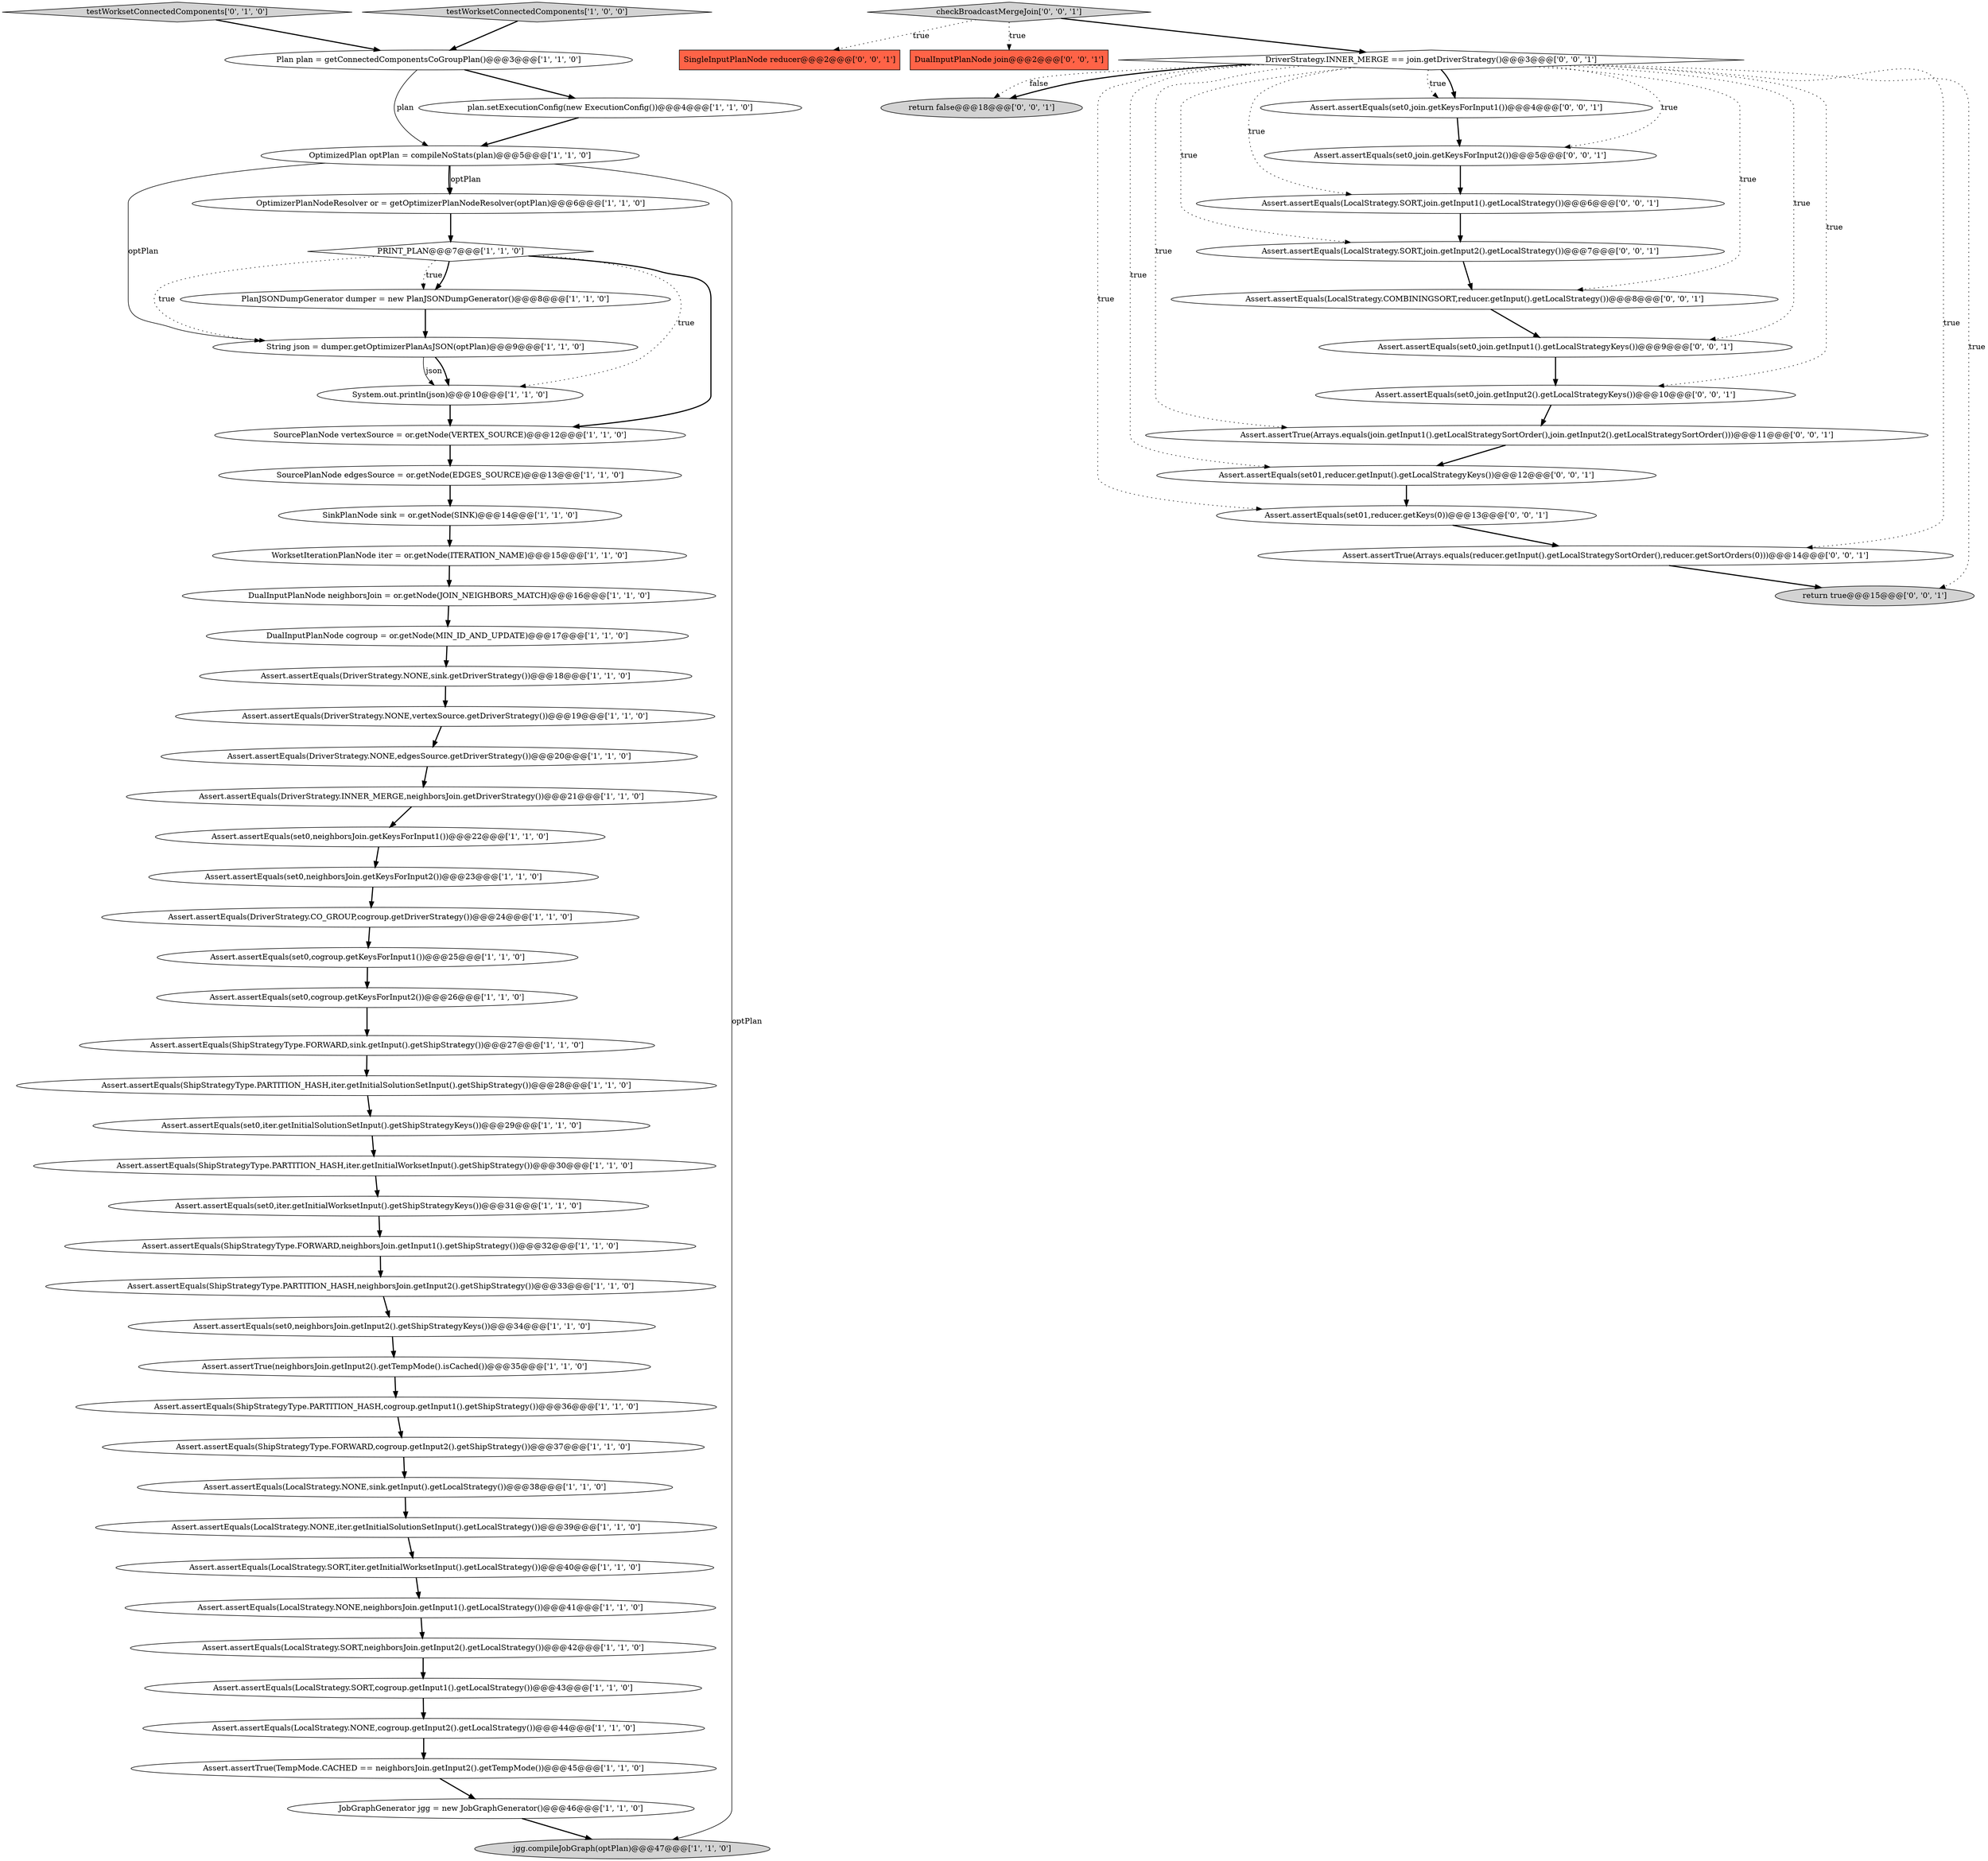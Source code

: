 digraph {
34 [style = filled, label = "Assert.assertEquals(set0,iter.getInitialSolutionSetInput().getShipStrategyKeys())@@@29@@@['1', '1', '0']", fillcolor = white, shape = ellipse image = "AAA0AAABBB1BBB"];
17 [style = filled, label = "Assert.assertEquals(ShipStrategyType.PARTITION_HASH,iter.getInitialSolutionSetInput().getShipStrategy())@@@28@@@['1', '1', '0']", fillcolor = white, shape = ellipse image = "AAA0AAABBB1BBB"];
12 [style = filled, label = "Assert.assertEquals(DriverStrategy.NONE,edgesSource.getDriverStrategy())@@@20@@@['1', '1', '0']", fillcolor = white, shape = ellipse image = "AAA0AAABBB1BBB"];
4 [style = filled, label = "Plan plan = getConnectedComponentsCoGroupPlan()@@@3@@@['1', '1', '0']", fillcolor = white, shape = ellipse image = "AAA0AAABBB1BBB"];
35 [style = filled, label = "Assert.assertEquals(ShipStrategyType.FORWARD,neighborsJoin.getInput1().getShipStrategy())@@@32@@@['1', '1', '0']", fillcolor = white, shape = ellipse image = "AAA0AAABBB1BBB"];
45 [style = filled, label = "testWorksetConnectedComponents['0', '1', '0']", fillcolor = lightgray, shape = diamond image = "AAA0AAABBB2BBB"];
3 [style = filled, label = "Assert.assertEquals(ShipStrategyType.PARTITION_HASH,iter.getInitialWorksetInput().getShipStrategy())@@@30@@@['1', '1', '0']", fillcolor = white, shape = ellipse image = "AAA0AAABBB1BBB"];
8 [style = filled, label = "DualInputPlanNode cogroup = or.getNode(MIN_ID_AND_UPDATE)@@@17@@@['1', '1', '0']", fillcolor = white, shape = ellipse image = "AAA0AAABBB1BBB"];
30 [style = filled, label = "Assert.assertTrue(TempMode.CACHED == neighborsJoin.getInput2().getTempMode())@@@45@@@['1', '1', '0']", fillcolor = white, shape = ellipse image = "AAA0AAABBB1BBB"];
29 [style = filled, label = "DualInputPlanNode neighborsJoin = or.getNode(JOIN_NEIGHBORS_MATCH)@@@16@@@['1', '1', '0']", fillcolor = white, shape = ellipse image = "AAA0AAABBB1BBB"];
31 [style = filled, label = "Assert.assertEquals(set0,cogroup.getKeysForInput1())@@@25@@@['1', '1', '0']", fillcolor = white, shape = ellipse image = "AAA0AAABBB1BBB"];
9 [style = filled, label = "String json = dumper.getOptimizerPlanAsJSON(optPlan)@@@9@@@['1', '1', '0']", fillcolor = white, shape = ellipse image = "AAA0AAABBB1BBB"];
27 [style = filled, label = "PlanJSONDumpGenerator dumper = new PlanJSONDumpGenerator()@@@8@@@['1', '1', '0']", fillcolor = white, shape = ellipse image = "AAA0AAABBB1BBB"];
58 [style = filled, label = "return false@@@18@@@['0', '0', '1']", fillcolor = lightgray, shape = ellipse image = "AAA0AAABBB3BBB"];
36 [style = filled, label = "OptimizerPlanNodeResolver or = getOptimizerPlanNodeResolver(optPlan)@@@6@@@['1', '1', '0']", fillcolor = white, shape = ellipse image = "AAA0AAABBB1BBB"];
47 [style = filled, label = "SingleInputPlanNode reducer@@@2@@@['0', '0', '1']", fillcolor = tomato, shape = box image = "AAA0AAABBB3BBB"];
18 [style = filled, label = "PRINT_PLAN@@@7@@@['1', '1', '0']", fillcolor = white, shape = diamond image = "AAA0AAABBB1BBB"];
5 [style = filled, label = "Assert.assertEquals(set0,neighborsJoin.getInput2().getShipStrategyKeys())@@@34@@@['1', '1', '0']", fillcolor = white, shape = ellipse image = "AAA0AAABBB1BBB"];
49 [style = filled, label = "Assert.assertTrue(Arrays.equals(reducer.getInput().getLocalStrategySortOrder(),reducer.getSortOrders(0)))@@@14@@@['0', '0', '1']", fillcolor = white, shape = ellipse image = "AAA0AAABBB3BBB"];
20 [style = filled, label = "Assert.assertEquals(ShipStrategyType.FORWARD,sink.getInput().getShipStrategy())@@@27@@@['1', '1', '0']", fillcolor = white, shape = ellipse image = "AAA0AAABBB1BBB"];
54 [style = filled, label = "DualInputPlanNode join@@@2@@@['0', '0', '1']", fillcolor = tomato, shape = box image = "AAA0AAABBB3BBB"];
13 [style = filled, label = "Assert.assertEquals(LocalStrategy.NONE,cogroup.getInput2().getLocalStrategy())@@@44@@@['1', '1', '0']", fillcolor = white, shape = ellipse image = "AAA0AAABBB1BBB"];
46 [style = filled, label = "Assert.assertEquals(LocalStrategy.SORT,join.getInput2().getLocalStrategy())@@@7@@@['0', '0', '1']", fillcolor = white, shape = ellipse image = "AAA0AAABBB3BBB"];
32 [style = filled, label = "Assert.assertTrue(neighborsJoin.getInput2().getTempMode().isCached())@@@35@@@['1', '1', '0']", fillcolor = white, shape = ellipse image = "AAA0AAABBB1BBB"];
39 [style = filled, label = "Assert.assertEquals(ShipStrategyType.PARTITION_HASH,neighborsJoin.getInput2().getShipStrategy())@@@33@@@['1', '1', '0']", fillcolor = white, shape = ellipse image = "AAA0AAABBB1BBB"];
50 [style = filled, label = "Assert.assertEquals(set0,join.getInput1().getLocalStrategyKeys())@@@9@@@['0', '0', '1']", fillcolor = white, shape = ellipse image = "AAA0AAABBB3BBB"];
60 [style = filled, label = "Assert.assertEquals(set01,reducer.getInput().getLocalStrategyKeys())@@@12@@@['0', '0', '1']", fillcolor = white, shape = ellipse image = "AAA0AAABBB3BBB"];
7 [style = filled, label = "Assert.assertEquals(ShipStrategyType.PARTITION_HASH,cogroup.getInput1().getShipStrategy())@@@36@@@['1', '1', '0']", fillcolor = white, shape = ellipse image = "AAA0AAABBB1BBB"];
55 [style = filled, label = "Assert.assertEquals(LocalStrategy.COMBININGSORT,reducer.getInput().getLocalStrategy())@@@8@@@['0', '0', '1']", fillcolor = white, shape = ellipse image = "AAA0AAABBB3BBB"];
57 [style = filled, label = "Assert.assertEquals(set01,reducer.getKeys(0))@@@13@@@['0', '0', '1']", fillcolor = white, shape = ellipse image = "AAA0AAABBB3BBB"];
48 [style = filled, label = "Assert.assertTrue(Arrays.equals(join.getInput1().getLocalStrategySortOrder(),join.getInput2().getLocalStrategySortOrder()))@@@11@@@['0', '0', '1']", fillcolor = white, shape = ellipse image = "AAA0AAABBB3BBB"];
38 [style = filled, label = "OptimizedPlan optPlan = compileNoStats(plan)@@@5@@@['1', '1', '0']", fillcolor = white, shape = ellipse image = "AAA0AAABBB1BBB"];
41 [style = filled, label = "jgg.compileJobGraph(optPlan)@@@47@@@['1', '1', '0']", fillcolor = lightgray, shape = ellipse image = "AAA0AAABBB1BBB"];
42 [style = filled, label = "Assert.assertEquals(set0,iter.getInitialWorksetInput().getShipStrategyKeys())@@@31@@@['1', '1', '0']", fillcolor = white, shape = ellipse image = "AAA0AAABBB1BBB"];
1 [style = filled, label = "Assert.assertEquals(DriverStrategy.INNER_MERGE,neighborsJoin.getDriverStrategy())@@@21@@@['1', '1', '0']", fillcolor = white, shape = ellipse image = "AAA0AAABBB1BBB"];
23 [style = filled, label = "Assert.assertEquals(set0,neighborsJoin.getKeysForInput1())@@@22@@@['1', '1', '0']", fillcolor = white, shape = ellipse image = "AAA0AAABBB1BBB"];
28 [style = filled, label = "JobGraphGenerator jgg = new JobGraphGenerator()@@@46@@@['1', '1', '0']", fillcolor = white, shape = ellipse image = "AAA0AAABBB1BBB"];
33 [style = filled, label = "Assert.assertEquals(DriverStrategy.CO_GROUP,cogroup.getDriverStrategy())@@@24@@@['1', '1', '0']", fillcolor = white, shape = ellipse image = "AAA0AAABBB1BBB"];
37 [style = filled, label = "Assert.assertEquals(LocalStrategy.SORT,neighborsJoin.getInput2().getLocalStrategy())@@@42@@@['1', '1', '0']", fillcolor = white, shape = ellipse image = "AAA0AAABBB1BBB"];
43 [style = filled, label = "Assert.assertEquals(set0,neighborsJoin.getKeysForInput2())@@@23@@@['1', '1', '0']", fillcolor = white, shape = ellipse image = "AAA0AAABBB1BBB"];
56 [style = filled, label = "DriverStrategy.INNER_MERGE == join.getDriverStrategy()@@@3@@@['0', '0', '1']", fillcolor = white, shape = diamond image = "AAA0AAABBB3BBB"];
14 [style = filled, label = "WorksetIterationPlanNode iter = or.getNode(ITERATION_NAME)@@@15@@@['1', '1', '0']", fillcolor = white, shape = ellipse image = "AAA0AAABBB1BBB"];
16 [style = filled, label = "Assert.assertEquals(LocalStrategy.NONE,iter.getInitialSolutionSetInput().getLocalStrategy())@@@39@@@['1', '1', '0']", fillcolor = white, shape = ellipse image = "AAA0AAABBB1BBB"];
22 [style = filled, label = "Assert.assertEquals(LocalStrategy.NONE,neighborsJoin.getInput1().getLocalStrategy())@@@41@@@['1', '1', '0']", fillcolor = white, shape = ellipse image = "AAA0AAABBB1BBB"];
53 [style = filled, label = "Assert.assertEquals(set0,join.getInput2().getLocalStrategyKeys())@@@10@@@['0', '0', '1']", fillcolor = white, shape = ellipse image = "AAA0AAABBB3BBB"];
26 [style = filled, label = "System.out.println(json)@@@10@@@['1', '1', '0']", fillcolor = white, shape = ellipse image = "AAA0AAABBB1BBB"];
10 [style = filled, label = "Assert.assertEquals(DriverStrategy.NONE,vertexSource.getDriverStrategy())@@@19@@@['1', '1', '0']", fillcolor = white, shape = ellipse image = "AAA0AAABBB1BBB"];
59 [style = filled, label = "Assert.assertEquals(LocalStrategy.SORT,join.getInput1().getLocalStrategy())@@@6@@@['0', '0', '1']", fillcolor = white, shape = ellipse image = "AAA0AAABBB3BBB"];
21 [style = filled, label = "SinkPlanNode sink = or.getNode(SINK)@@@14@@@['1', '1', '0']", fillcolor = white, shape = ellipse image = "AAA0AAABBB1BBB"];
2 [style = filled, label = "Assert.assertEquals(LocalStrategy.SORT,iter.getInitialWorksetInput().getLocalStrategy())@@@40@@@['1', '1', '0']", fillcolor = white, shape = ellipse image = "AAA0AAABBB1BBB"];
0 [style = filled, label = "plan.setExecutionConfig(new ExecutionConfig())@@@4@@@['1', '1', '0']", fillcolor = white, shape = ellipse image = "AAA0AAABBB1BBB"];
24 [style = filled, label = "Assert.assertEquals(DriverStrategy.NONE,sink.getDriverStrategy())@@@18@@@['1', '1', '0']", fillcolor = white, shape = ellipse image = "AAA0AAABBB1BBB"];
44 [style = filled, label = "Assert.assertEquals(LocalStrategy.NONE,sink.getInput().getLocalStrategy())@@@38@@@['1', '1', '0']", fillcolor = white, shape = ellipse image = "AAA0AAABBB1BBB"];
6 [style = filled, label = "testWorksetConnectedComponents['1', '0', '0']", fillcolor = lightgray, shape = diamond image = "AAA0AAABBB1BBB"];
11 [style = filled, label = "SourcePlanNode edgesSource = or.getNode(EDGES_SOURCE)@@@13@@@['1', '1', '0']", fillcolor = white, shape = ellipse image = "AAA0AAABBB1BBB"];
51 [style = filled, label = "return true@@@15@@@['0', '0', '1']", fillcolor = lightgray, shape = ellipse image = "AAA0AAABBB3BBB"];
61 [style = filled, label = "checkBroadcastMergeJoin['0', '0', '1']", fillcolor = lightgray, shape = diamond image = "AAA0AAABBB3BBB"];
62 [style = filled, label = "Assert.assertEquals(set0,join.getKeysForInput2())@@@5@@@['0', '0', '1']", fillcolor = white, shape = ellipse image = "AAA0AAABBB3BBB"];
25 [style = filled, label = "Assert.assertEquals(LocalStrategy.SORT,cogroup.getInput1().getLocalStrategy())@@@43@@@['1', '1', '0']", fillcolor = white, shape = ellipse image = "AAA0AAABBB1BBB"];
52 [style = filled, label = "Assert.assertEquals(set0,join.getKeysForInput1())@@@4@@@['0', '0', '1']", fillcolor = white, shape = ellipse image = "AAA0AAABBB3BBB"];
15 [style = filled, label = "Assert.assertEquals(set0,cogroup.getKeysForInput2())@@@26@@@['1', '1', '0']", fillcolor = white, shape = ellipse image = "AAA0AAABBB1BBB"];
40 [style = filled, label = "Assert.assertEquals(ShipStrategyType.FORWARD,cogroup.getInput2().getShipStrategy())@@@37@@@['1', '1', '0']", fillcolor = white, shape = ellipse image = "AAA0AAABBB1BBB"];
19 [style = filled, label = "SourcePlanNode vertexSource = or.getNode(VERTEX_SOURCE)@@@12@@@['1', '1', '0']", fillcolor = white, shape = ellipse image = "AAA0AAABBB1BBB"];
59->46 [style = bold, label=""];
61->54 [style = dotted, label="true"];
4->38 [style = solid, label="plan"];
21->14 [style = bold, label=""];
38->36 [style = bold, label=""];
62->59 [style = bold, label=""];
61->47 [style = dotted, label="true"];
11->21 [style = bold, label=""];
33->31 [style = bold, label=""];
13->30 [style = bold, label=""];
29->8 [style = bold, label=""];
6->4 [style = bold, label=""];
52->62 [style = bold, label=""];
46->55 [style = bold, label=""];
56->49 [style = dotted, label="true"];
48->60 [style = bold, label=""];
56->50 [style = dotted, label="true"];
56->58 [style = bold, label=""];
56->62 [style = dotted, label="true"];
49->51 [style = bold, label=""];
3->42 [style = bold, label=""];
39->5 [style = bold, label=""];
9->26 [style = solid, label="json"];
38->36 [style = solid, label="optPlan"];
56->51 [style = dotted, label="true"];
56->58 [style = dotted, label="false"];
12->1 [style = bold, label=""];
27->9 [style = bold, label=""];
0->38 [style = bold, label=""];
56->53 [style = dotted, label="true"];
5->32 [style = bold, label=""];
1->23 [style = bold, label=""];
34->3 [style = bold, label=""];
24->10 [style = bold, label=""];
56->59 [style = dotted, label="true"];
35->39 [style = bold, label=""];
23->43 [style = bold, label=""];
38->9 [style = solid, label="optPlan"];
56->52 [style = bold, label=""];
10->12 [style = bold, label=""];
26->19 [style = bold, label=""];
16->2 [style = bold, label=""];
36->18 [style = bold, label=""];
14->29 [style = bold, label=""];
40->44 [style = bold, label=""];
28->41 [style = bold, label=""];
56->48 [style = dotted, label="true"];
56->60 [style = dotted, label="true"];
18->27 [style = dotted, label="true"];
19->11 [style = bold, label=""];
50->53 [style = bold, label=""];
18->19 [style = bold, label=""];
53->48 [style = bold, label=""];
7->40 [style = bold, label=""];
44->16 [style = bold, label=""];
60->57 [style = bold, label=""];
57->49 [style = bold, label=""];
2->22 [style = bold, label=""];
25->13 [style = bold, label=""];
61->56 [style = bold, label=""];
56->55 [style = dotted, label="true"];
55->50 [style = bold, label=""];
15->20 [style = bold, label=""];
20->17 [style = bold, label=""];
30->28 [style = bold, label=""];
56->52 [style = dotted, label="true"];
9->26 [style = bold, label=""];
32->7 [style = bold, label=""];
42->35 [style = bold, label=""];
38->41 [style = solid, label="optPlan"];
17->34 [style = bold, label=""];
8->24 [style = bold, label=""];
31->15 [style = bold, label=""];
56->46 [style = dotted, label="true"];
18->27 [style = bold, label=""];
43->33 [style = bold, label=""];
18->9 [style = dotted, label="true"];
37->25 [style = bold, label=""];
18->26 [style = dotted, label="true"];
45->4 [style = bold, label=""];
4->0 [style = bold, label=""];
22->37 [style = bold, label=""];
56->57 [style = dotted, label="true"];
}
